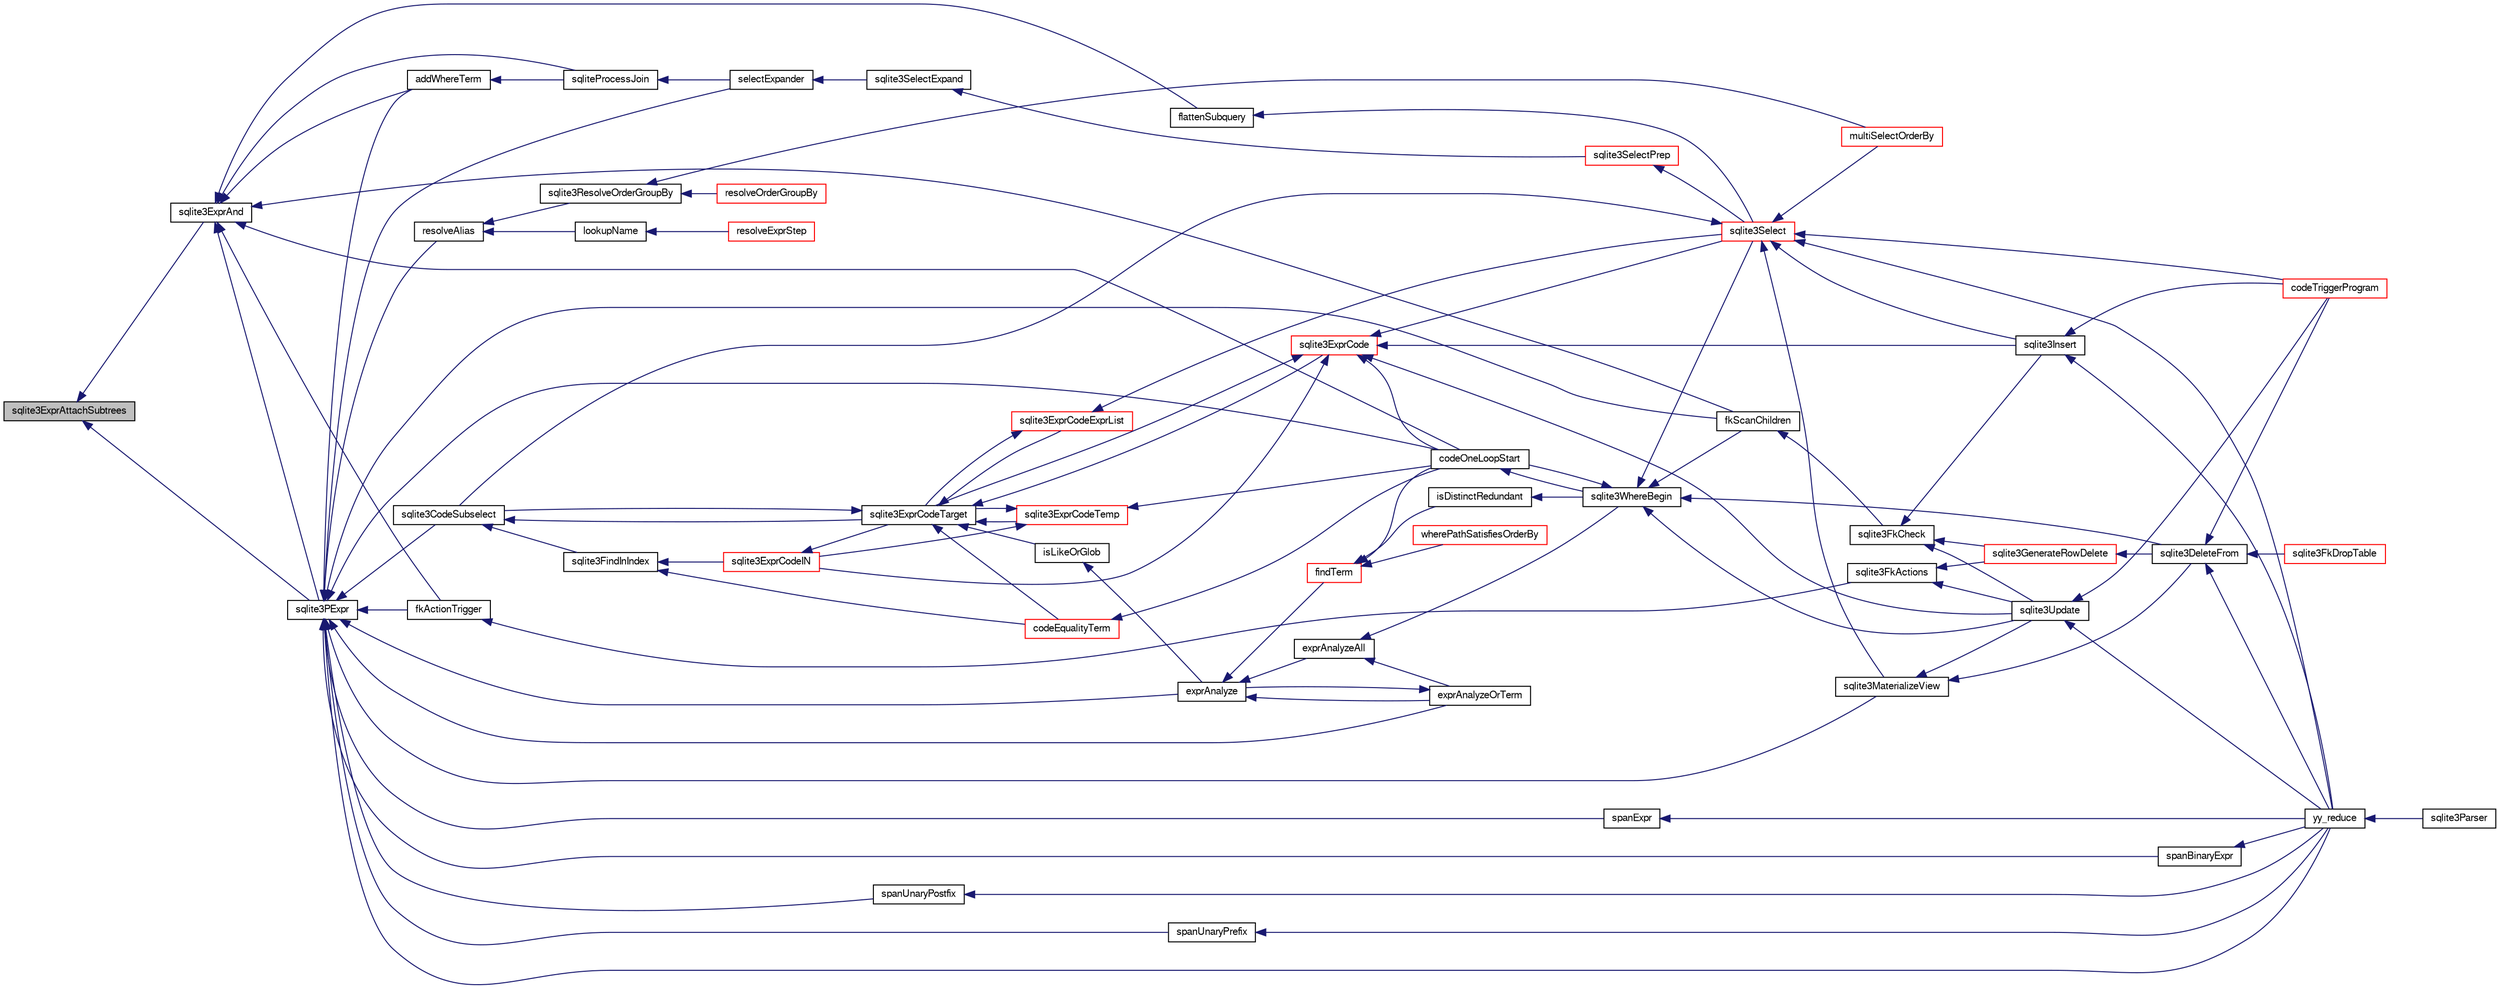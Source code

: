 digraph "sqlite3ExprAttachSubtrees"
{
  edge [fontname="FreeSans",fontsize="10",labelfontname="FreeSans",labelfontsize="10"];
  node [fontname="FreeSans",fontsize="10",shape=record];
  rankdir="LR";
  Node515355 [label="sqlite3ExprAttachSubtrees",height=0.2,width=0.4,color="black", fillcolor="grey75", style="filled", fontcolor="black"];
  Node515355 -> Node515356 [dir="back",color="midnightblue",fontsize="10",style="solid",fontname="FreeSans"];
  Node515356 [label="sqlite3PExpr",height=0.2,width=0.4,color="black", fillcolor="white", style="filled",URL="$sqlite3_8c.html#a56670a96a4ad8449466fea3449f71c57"];
  Node515356 -> Node515357 [dir="back",color="midnightblue",fontsize="10",style="solid",fontname="FreeSans"];
  Node515357 [label="resolveAlias",height=0.2,width=0.4,color="black", fillcolor="white", style="filled",URL="$sqlite3_8c.html#af5aa683bef5c0eff80a792aa8a968167"];
  Node515357 -> Node515358 [dir="back",color="midnightblue",fontsize="10",style="solid",fontname="FreeSans"];
  Node515358 [label="lookupName",height=0.2,width=0.4,color="black", fillcolor="white", style="filled",URL="$sqlite3_8c.html#a9ee032f52b5e8bb82a72b574af904999"];
  Node515358 -> Node515359 [dir="back",color="midnightblue",fontsize="10",style="solid",fontname="FreeSans"];
  Node515359 [label="resolveExprStep",height=0.2,width=0.4,color="red", fillcolor="white", style="filled",URL="$sqlite3_8c.html#a0687a8650fd8a4ebbf5c2c5a75a8fb13"];
  Node515357 -> Node515444 [dir="back",color="midnightblue",fontsize="10",style="solid",fontname="FreeSans"];
  Node515444 [label="sqlite3ResolveOrderGroupBy",height=0.2,width=0.4,color="black", fillcolor="white", style="filled",URL="$sqlite3_8c.html#a2a1f1cd476b6007d2b2b0a9160dfb1eb"];
  Node515444 -> Node515441 [dir="back",color="midnightblue",fontsize="10",style="solid",fontname="FreeSans"];
  Node515441 [label="resolveOrderGroupBy",height=0.2,width=0.4,color="red", fillcolor="white", style="filled",URL="$sqlite3_8c.html#a4dc8ed6177a5de887eae1010992e3d00"];
  Node515444 -> Node515423 [dir="back",color="midnightblue",fontsize="10",style="solid",fontname="FreeSans"];
  Node515423 [label="multiSelectOrderBy",height=0.2,width=0.4,color="red", fillcolor="white", style="filled",URL="$sqlite3_8c.html#afcdb8488c6f4dfdadaf9f04bca35b808"];
  Node515356 -> Node515391 [dir="back",color="midnightblue",fontsize="10",style="solid",fontname="FreeSans"];
  Node515391 [label="sqlite3CodeSubselect",height=0.2,width=0.4,color="black", fillcolor="white", style="filled",URL="$sqlite3_8c.html#aa69b46d2204a1d1b110107a1be12ee0c"];
  Node515391 -> Node515392 [dir="back",color="midnightblue",fontsize="10",style="solid",fontname="FreeSans"];
  Node515392 [label="sqlite3FindInIndex",height=0.2,width=0.4,color="black", fillcolor="white", style="filled",URL="$sqlite3_8c.html#af7d8c56ab0231f44bb5f87b3fafeffb2"];
  Node515392 -> Node515393 [dir="back",color="midnightblue",fontsize="10",style="solid",fontname="FreeSans"];
  Node515393 [label="sqlite3ExprCodeIN",height=0.2,width=0.4,color="red", fillcolor="white", style="filled",URL="$sqlite3_8c.html#ad9cf4f5b5ffb90c24a4a0900c8626193"];
  Node515393 -> Node515394 [dir="back",color="midnightblue",fontsize="10",style="solid",fontname="FreeSans"];
  Node515394 [label="sqlite3ExprCodeTarget",height=0.2,width=0.4,color="black", fillcolor="white", style="filled",URL="$sqlite3_8c.html#a4f308397a0a3ed299ed31aaa1ae2a293"];
  Node515394 -> Node515391 [dir="back",color="midnightblue",fontsize="10",style="solid",fontname="FreeSans"];
  Node515394 -> Node515395 [dir="back",color="midnightblue",fontsize="10",style="solid",fontname="FreeSans"];
  Node515395 [label="sqlite3ExprCodeTemp",height=0.2,width=0.4,color="red", fillcolor="white", style="filled",URL="$sqlite3_8c.html#a3bc5c1ccb3c5851847e2aeb4a84ae1fc"];
  Node515395 -> Node515393 [dir="back",color="midnightblue",fontsize="10",style="solid",fontname="FreeSans"];
  Node515395 -> Node515394 [dir="back",color="midnightblue",fontsize="10",style="solid",fontname="FreeSans"];
  Node515395 -> Node515412 [dir="back",color="midnightblue",fontsize="10",style="solid",fontname="FreeSans"];
  Node515412 [label="codeOneLoopStart",height=0.2,width=0.4,color="black", fillcolor="white", style="filled",URL="$sqlite3_8c.html#aa868875120b151c169cc79139ed6e008"];
  Node515412 -> Node515409 [dir="back",color="midnightblue",fontsize="10",style="solid",fontname="FreeSans"];
  Node515409 [label="sqlite3WhereBegin",height=0.2,width=0.4,color="black", fillcolor="white", style="filled",URL="$sqlite3_8c.html#acad049f5c9a96a8118cffd5e5ce89f7c"];
  Node515409 -> Node515374 [dir="back",color="midnightblue",fontsize="10",style="solid",fontname="FreeSans"];
  Node515374 [label="sqlite3DeleteFrom",height=0.2,width=0.4,color="black", fillcolor="white", style="filled",URL="$sqlite3_8c.html#ab9b4b45349188b49eabb23f94608a091"];
  Node515374 -> Node515375 [dir="back",color="midnightblue",fontsize="10",style="solid",fontname="FreeSans"];
  Node515375 [label="sqlite3FkDropTable",height=0.2,width=0.4,color="red", fillcolor="white", style="filled",URL="$sqlite3_8c.html#a1218c6fc74e89152ceaa4760e82f5ef9"];
  Node515374 -> Node515376 [dir="back",color="midnightblue",fontsize="10",style="solid",fontname="FreeSans"];
  Node515376 [label="codeTriggerProgram",height=0.2,width=0.4,color="red", fillcolor="white", style="filled",URL="$sqlite3_8c.html#a120801f59d9281d201d2ff4b2606836e"];
  Node515374 -> Node515369 [dir="back",color="midnightblue",fontsize="10",style="solid",fontname="FreeSans"];
  Node515369 [label="yy_reduce",height=0.2,width=0.4,color="black", fillcolor="white", style="filled",URL="$sqlite3_8c.html#a7c419a9b25711c666a9a2449ef377f14"];
  Node515369 -> Node515370 [dir="back",color="midnightblue",fontsize="10",style="solid",fontname="FreeSans"];
  Node515370 [label="sqlite3Parser",height=0.2,width=0.4,color="black", fillcolor="white", style="filled",URL="$sqlite3_8c.html#a0327d71a5fabe0b6a343d78a2602e72a"];
  Node515409 -> Node515410 [dir="back",color="midnightblue",fontsize="10",style="solid",fontname="FreeSans"];
  Node515410 [label="fkScanChildren",height=0.2,width=0.4,color="black", fillcolor="white", style="filled",URL="$sqlite3_8c.html#a67c9dcb484336b3155e7a82a037d4691"];
  Node515410 -> Node515411 [dir="back",color="midnightblue",fontsize="10",style="solid",fontname="FreeSans"];
  Node515411 [label="sqlite3FkCheck",height=0.2,width=0.4,color="black", fillcolor="white", style="filled",URL="$sqlite3_8c.html#aa38fb76c7d6f48f19772877a41703b92"];
  Node515411 -> Node515381 [dir="back",color="midnightblue",fontsize="10",style="solid",fontname="FreeSans"];
  Node515381 [label="sqlite3GenerateRowDelete",height=0.2,width=0.4,color="red", fillcolor="white", style="filled",URL="$sqlite3_8c.html#a2c76cbf3027fc18fdbb8cb4cd96b77d9"];
  Node515381 -> Node515374 [dir="back",color="midnightblue",fontsize="10",style="solid",fontname="FreeSans"];
  Node515411 -> Node515383 [dir="back",color="midnightblue",fontsize="10",style="solid",fontname="FreeSans"];
  Node515383 [label="sqlite3Insert",height=0.2,width=0.4,color="black", fillcolor="white", style="filled",URL="$sqlite3_8c.html#a5b17c9c2000bae6bdff8e6be48d7dc2b"];
  Node515383 -> Node515376 [dir="back",color="midnightblue",fontsize="10",style="solid",fontname="FreeSans"];
  Node515383 -> Node515369 [dir="back",color="midnightblue",fontsize="10",style="solid",fontname="FreeSans"];
  Node515411 -> Node515384 [dir="back",color="midnightblue",fontsize="10",style="solid",fontname="FreeSans"];
  Node515384 [label="sqlite3Update",height=0.2,width=0.4,color="black", fillcolor="white", style="filled",URL="$sqlite3_8c.html#ac5aa67c46e8cc8174566fabe6809fafa"];
  Node515384 -> Node515376 [dir="back",color="midnightblue",fontsize="10",style="solid",fontname="FreeSans"];
  Node515384 -> Node515369 [dir="back",color="midnightblue",fontsize="10",style="solid",fontname="FreeSans"];
  Node515409 -> Node515390 [dir="back",color="midnightblue",fontsize="10",style="solid",fontname="FreeSans"];
  Node515390 [label="sqlite3Select",height=0.2,width=0.4,color="red", fillcolor="white", style="filled",URL="$sqlite3_8c.html#a2465ee8c956209ba4b272477b7c21a45"];
  Node515390 -> Node515391 [dir="back",color="midnightblue",fontsize="10",style="solid",fontname="FreeSans"];
  Node515390 -> Node515439 [dir="back",color="midnightblue",fontsize="10",style="solid",fontname="FreeSans"];
  Node515439 [label="sqlite3MaterializeView",height=0.2,width=0.4,color="black", fillcolor="white", style="filled",URL="$sqlite3_8c.html#a4557984b0b75f998fb0c3f231c9b1def"];
  Node515439 -> Node515374 [dir="back",color="midnightblue",fontsize="10",style="solid",fontname="FreeSans"];
  Node515439 -> Node515384 [dir="back",color="midnightblue",fontsize="10",style="solid",fontname="FreeSans"];
  Node515390 -> Node515383 [dir="back",color="midnightblue",fontsize="10",style="solid",fontname="FreeSans"];
  Node515390 -> Node515423 [dir="back",color="midnightblue",fontsize="10",style="solid",fontname="FreeSans"];
  Node515390 -> Node515376 [dir="back",color="midnightblue",fontsize="10",style="solid",fontname="FreeSans"];
  Node515390 -> Node515369 [dir="back",color="midnightblue",fontsize="10",style="solid",fontname="FreeSans"];
  Node515409 -> Node515384 [dir="back",color="midnightblue",fontsize="10",style="solid",fontname="FreeSans"];
  Node515409 -> Node515412 [dir="back",color="midnightblue",fontsize="10",style="solid",fontname="FreeSans"];
  Node515394 -> Node515413 [dir="back",color="midnightblue",fontsize="10",style="solid",fontname="FreeSans"];
  Node515413 [label="sqlite3ExprCode",height=0.2,width=0.4,color="red", fillcolor="white", style="filled",URL="$sqlite3_8c.html#a75f270fb0b111b86924cca4ea507b417"];
  Node515413 -> Node515393 [dir="back",color="midnightblue",fontsize="10",style="solid",fontname="FreeSans"];
  Node515413 -> Node515394 [dir="back",color="midnightblue",fontsize="10",style="solid",fontname="FreeSans"];
  Node515413 -> Node515383 [dir="back",color="midnightblue",fontsize="10",style="solid",fontname="FreeSans"];
  Node515413 -> Node515390 [dir="back",color="midnightblue",fontsize="10",style="solid",fontname="FreeSans"];
  Node515413 -> Node515384 [dir="back",color="midnightblue",fontsize="10",style="solid",fontname="FreeSans"];
  Node515413 -> Node515412 [dir="back",color="midnightblue",fontsize="10",style="solid",fontname="FreeSans"];
  Node515394 -> Node515425 [dir="back",color="midnightblue",fontsize="10",style="solid",fontname="FreeSans"];
  Node515425 [label="sqlite3ExprCodeExprList",height=0.2,width=0.4,color="red", fillcolor="white", style="filled",URL="$sqlite3_8c.html#a05b2b3dc3de7565de24eb3a2ff4e9566"];
  Node515425 -> Node515394 [dir="back",color="midnightblue",fontsize="10",style="solid",fontname="FreeSans"];
  Node515425 -> Node515390 [dir="back",color="midnightblue",fontsize="10",style="solid",fontname="FreeSans"];
  Node515394 -> Node515428 [dir="back",color="midnightblue",fontsize="10",style="solid",fontname="FreeSans"];
  Node515428 [label="isLikeOrGlob",height=0.2,width=0.4,color="black", fillcolor="white", style="filled",URL="$sqlite3_8c.html#a6c38e495198bf8976f68d1a6ebd74a50"];
  Node515428 -> Node515429 [dir="back",color="midnightblue",fontsize="10",style="solid",fontname="FreeSans"];
  Node515429 [label="exprAnalyze",height=0.2,width=0.4,color="black", fillcolor="white", style="filled",URL="$sqlite3_8c.html#acb10e48c9a4184a4edd9bfd5b14ad0b7"];
  Node515429 -> Node515430 [dir="back",color="midnightblue",fontsize="10",style="solid",fontname="FreeSans"];
  Node515430 [label="findTerm",height=0.2,width=0.4,color="red", fillcolor="white", style="filled",URL="$sqlite3_8c.html#af26eb1eed85001fcf29fa189b631ac4b"];
  Node515430 -> Node515431 [dir="back",color="midnightblue",fontsize="10",style="solid",fontname="FreeSans"];
  Node515431 [label="isDistinctRedundant",height=0.2,width=0.4,color="black", fillcolor="white", style="filled",URL="$sqlite3_8c.html#acfc2ade61d376596f173a8f70fea379b"];
  Node515431 -> Node515409 [dir="back",color="midnightblue",fontsize="10",style="solid",fontname="FreeSans"];
  Node515430 -> Node515412 [dir="back",color="midnightblue",fontsize="10",style="solid",fontname="FreeSans"];
  Node515430 -> Node515432 [dir="back",color="midnightblue",fontsize="10",style="solid",fontname="FreeSans"];
  Node515432 [label="wherePathSatisfiesOrderBy",height=0.2,width=0.4,color="red", fillcolor="white", style="filled",URL="$sqlite3_8c.html#a0d0fdea0c17942906bcb742c15cf8861"];
  Node515429 -> Node515435 [dir="back",color="midnightblue",fontsize="10",style="solid",fontname="FreeSans"];
  Node515435 [label="exprAnalyzeAll",height=0.2,width=0.4,color="black", fillcolor="white", style="filled",URL="$sqlite3_8c.html#a2e7a957af98e240fa68e34d6ff639437"];
  Node515435 -> Node515436 [dir="back",color="midnightblue",fontsize="10",style="solid",fontname="FreeSans"];
  Node515436 [label="exprAnalyzeOrTerm",height=0.2,width=0.4,color="black", fillcolor="white", style="filled",URL="$sqlite3_8c.html#ab95cabd8b51cb2291b5bef0c4a3776d2"];
  Node515436 -> Node515429 [dir="back",color="midnightblue",fontsize="10",style="solid",fontname="FreeSans"];
  Node515435 -> Node515409 [dir="back",color="midnightblue",fontsize="10",style="solid",fontname="FreeSans"];
  Node515429 -> Node515436 [dir="back",color="midnightblue",fontsize="10",style="solid",fontname="FreeSans"];
  Node515394 -> Node515437 [dir="back",color="midnightblue",fontsize="10",style="solid",fontname="FreeSans"];
  Node515437 [label="codeEqualityTerm",height=0.2,width=0.4,color="red", fillcolor="white", style="filled",URL="$sqlite3_8c.html#ad88a57073f031452c9843e97f15acc47"];
  Node515437 -> Node515412 [dir="back",color="midnightblue",fontsize="10",style="solid",fontname="FreeSans"];
  Node515392 -> Node515437 [dir="back",color="midnightblue",fontsize="10",style="solid",fontname="FreeSans"];
  Node515391 -> Node515394 [dir="back",color="midnightblue",fontsize="10",style="solid",fontname="FreeSans"];
  Node515356 -> Node515439 [dir="back",color="midnightblue",fontsize="10",style="solid",fontname="FreeSans"];
  Node515356 -> Node515410 [dir="back",color="midnightblue",fontsize="10",style="solid",fontname="FreeSans"];
  Node515356 -> Node515445 [dir="back",color="midnightblue",fontsize="10",style="solid",fontname="FreeSans"];
  Node515445 [label="fkActionTrigger",height=0.2,width=0.4,color="black", fillcolor="white", style="filled",URL="$sqlite3_8c.html#a45d66e3277860bacad58eb6296680c8e"];
  Node515445 -> Node515380 [dir="back",color="midnightblue",fontsize="10",style="solid",fontname="FreeSans"];
  Node515380 [label="sqlite3FkActions",height=0.2,width=0.4,color="black", fillcolor="white", style="filled",URL="$sqlite3_8c.html#a39159bd1623724946c22355ba7f3ef90"];
  Node515380 -> Node515381 [dir="back",color="midnightblue",fontsize="10",style="solid",fontname="FreeSans"];
  Node515380 -> Node515384 [dir="back",color="midnightblue",fontsize="10",style="solid",fontname="FreeSans"];
  Node515356 -> Node515446 [dir="back",color="midnightblue",fontsize="10",style="solid",fontname="FreeSans"];
  Node515446 [label="addWhereTerm",height=0.2,width=0.4,color="black", fillcolor="white", style="filled",URL="$sqlite3_8c.html#a916438f860daaffa479b734432cbdf25"];
  Node515446 -> Node515447 [dir="back",color="midnightblue",fontsize="10",style="solid",fontname="FreeSans"];
  Node515447 [label="sqliteProcessJoin",height=0.2,width=0.4,color="black", fillcolor="white", style="filled",URL="$sqlite3_8c.html#a4c90acd601941efc455f7b09a7f9d6a9"];
  Node515447 -> Node515388 [dir="back",color="midnightblue",fontsize="10",style="solid",fontname="FreeSans"];
  Node515388 [label="selectExpander",height=0.2,width=0.4,color="black", fillcolor="white", style="filled",URL="$sqlite3_8c.html#abee977318fbf74531340c6e41b0ca953"];
  Node515388 -> Node515389 [dir="back",color="midnightblue",fontsize="10",style="solid",fontname="FreeSans"];
  Node515389 [label="sqlite3SelectExpand",height=0.2,width=0.4,color="black", fillcolor="white", style="filled",URL="$sqlite3_8c.html#ae55acd1d8219505e629c2148950fa3de"];
  Node515389 -> Node515365 [dir="back",color="midnightblue",fontsize="10",style="solid",fontname="FreeSans"];
  Node515365 [label="sqlite3SelectPrep",height=0.2,width=0.4,color="red", fillcolor="white", style="filled",URL="$sqlite3_8c.html#aa4385bd53c0a43dea72fbc23cc78e1c6"];
  Node515365 -> Node515390 [dir="back",color="midnightblue",fontsize="10",style="solid",fontname="FreeSans"];
  Node515356 -> Node515388 [dir="back",color="midnightblue",fontsize="10",style="solid",fontname="FreeSans"];
  Node515356 -> Node515436 [dir="back",color="midnightblue",fontsize="10",style="solid",fontname="FreeSans"];
  Node515356 -> Node515429 [dir="back",color="midnightblue",fontsize="10",style="solid",fontname="FreeSans"];
  Node515356 -> Node515412 [dir="back",color="midnightblue",fontsize="10",style="solid",fontname="FreeSans"];
  Node515356 -> Node515448 [dir="back",color="midnightblue",fontsize="10",style="solid",fontname="FreeSans"];
  Node515448 [label="spanExpr",height=0.2,width=0.4,color="black", fillcolor="white", style="filled",URL="$sqlite3_8c.html#a6e0f4c0a51ae37b7365cb93d14e5f152"];
  Node515448 -> Node515369 [dir="back",color="midnightblue",fontsize="10",style="solid",fontname="FreeSans"];
  Node515356 -> Node515449 [dir="back",color="midnightblue",fontsize="10",style="solid",fontname="FreeSans"];
  Node515449 [label="spanBinaryExpr",height=0.2,width=0.4,color="black", fillcolor="white", style="filled",URL="$sqlite3_8c.html#a95b622ad163a00b80796b5642d0110b3"];
  Node515449 -> Node515369 [dir="back",color="midnightblue",fontsize="10",style="solid",fontname="FreeSans"];
  Node515356 -> Node515450 [dir="back",color="midnightblue",fontsize="10",style="solid",fontname="FreeSans"];
  Node515450 [label="spanUnaryPostfix",height=0.2,width=0.4,color="black", fillcolor="white", style="filled",URL="$sqlite3_8c.html#ad341e622f6189a86564d1ca23d09fafb"];
  Node515450 -> Node515369 [dir="back",color="midnightblue",fontsize="10",style="solid",fontname="FreeSans"];
  Node515356 -> Node515451 [dir="back",color="midnightblue",fontsize="10",style="solid",fontname="FreeSans"];
  Node515451 [label="spanUnaryPrefix",height=0.2,width=0.4,color="black", fillcolor="white", style="filled",URL="$sqlite3_8c.html#a12a8a3390395929d23d5201edf58390d"];
  Node515451 -> Node515369 [dir="back",color="midnightblue",fontsize="10",style="solid",fontname="FreeSans"];
  Node515356 -> Node515369 [dir="back",color="midnightblue",fontsize="10",style="solid",fontname="FreeSans"];
  Node515355 -> Node515452 [dir="back",color="midnightblue",fontsize="10",style="solid",fontname="FreeSans"];
  Node515452 [label="sqlite3ExprAnd",height=0.2,width=0.4,color="black", fillcolor="white", style="filled",URL="$sqlite3_8c.html#adb7ce3f2fe4bc4cb22dbb82aed2b6c32"];
  Node515452 -> Node515356 [dir="back",color="midnightblue",fontsize="10",style="solid",fontname="FreeSans"];
  Node515452 -> Node515410 [dir="back",color="midnightblue",fontsize="10",style="solid",fontname="FreeSans"];
  Node515452 -> Node515445 [dir="back",color="midnightblue",fontsize="10",style="solid",fontname="FreeSans"];
  Node515452 -> Node515446 [dir="back",color="midnightblue",fontsize="10",style="solid",fontname="FreeSans"];
  Node515452 -> Node515447 [dir="back",color="midnightblue",fontsize="10",style="solid",fontname="FreeSans"];
  Node515452 -> Node515453 [dir="back",color="midnightblue",fontsize="10",style="solid",fontname="FreeSans"];
  Node515453 [label="flattenSubquery",height=0.2,width=0.4,color="black", fillcolor="white", style="filled",URL="$sqlite3_8c.html#aa7dcde293e634ad09c4d76c16a640491"];
  Node515453 -> Node515390 [dir="back",color="midnightblue",fontsize="10",style="solid",fontname="FreeSans"];
  Node515452 -> Node515412 [dir="back",color="midnightblue",fontsize="10",style="solid",fontname="FreeSans"];
}
